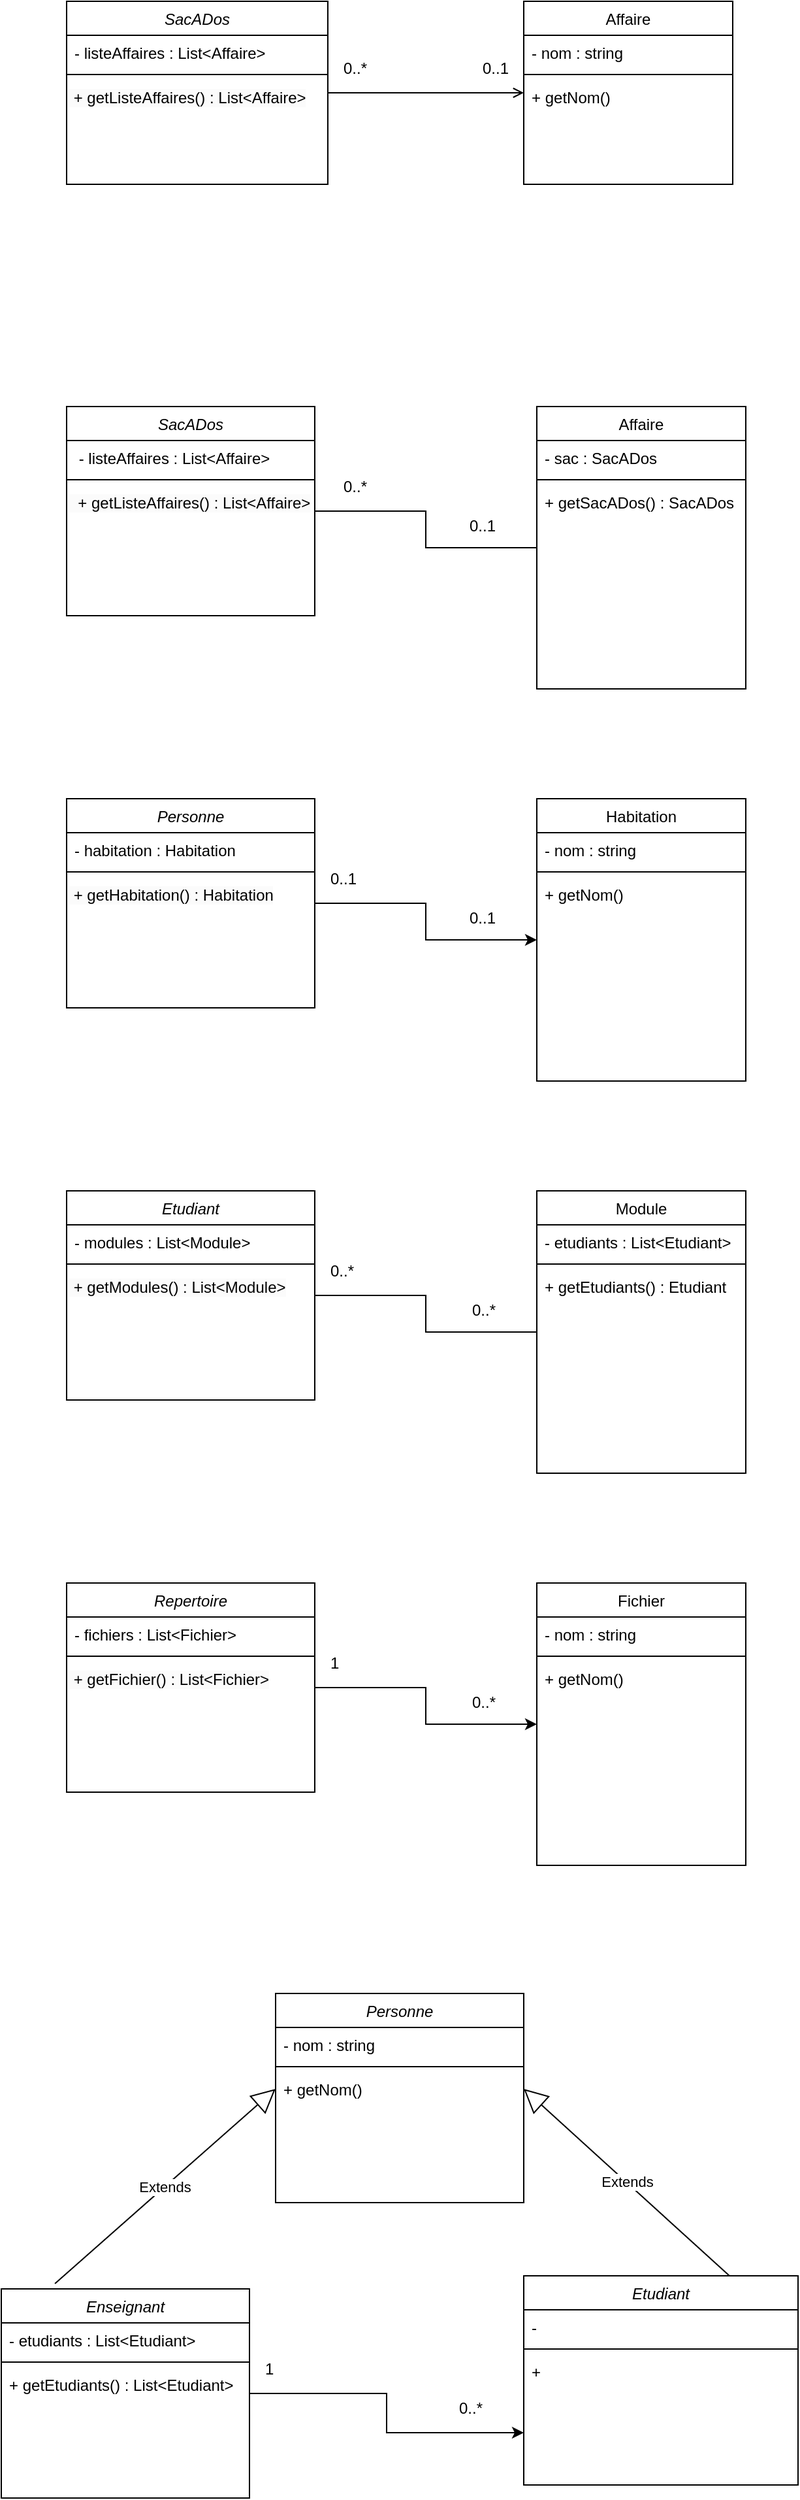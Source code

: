 <mxfile version="21.7.5" type="device">
  <diagram id="C5RBs43oDa-KdzZeNtuy" name="Page-1">
    <mxGraphModel dx="1416" dy="828" grid="1" gridSize="10" guides="1" tooltips="1" connect="1" arrows="1" fold="1" page="1" pageScale="1" pageWidth="827" pageHeight="1169" math="0" shadow="0">
      <root>
        <mxCell id="WIyWlLk6GJQsqaUBKTNV-0" />
        <mxCell id="WIyWlLk6GJQsqaUBKTNV-1" parent="WIyWlLk6GJQsqaUBKTNV-0" />
        <mxCell id="zkfFHV4jXpPFQw0GAbJ--0" value="SacADos" style="swimlane;fontStyle=2;align=center;verticalAlign=top;childLayout=stackLayout;horizontal=1;startSize=26;horizontalStack=0;resizeParent=1;resizeLast=0;collapsible=1;marginBottom=0;rounded=0;shadow=0;strokeWidth=1;" parent="WIyWlLk6GJQsqaUBKTNV-1" vertex="1">
          <mxGeometry x="130" y="70" width="200" height="140" as="geometry">
            <mxRectangle x="230" y="140" width="160" height="26" as="alternateBounds" />
          </mxGeometry>
        </mxCell>
        <mxCell id="zkfFHV4jXpPFQw0GAbJ--1" value="- listeAffaires : List&lt;Affaire&gt;" style="text;align=left;verticalAlign=top;spacingLeft=4;spacingRight=4;overflow=hidden;rotatable=0;points=[[0,0.5],[1,0.5]];portConstraint=eastwest;" parent="zkfFHV4jXpPFQw0GAbJ--0" vertex="1">
          <mxGeometry y="26" width="200" height="26" as="geometry" />
        </mxCell>
        <mxCell id="zkfFHV4jXpPFQw0GAbJ--4" value="" style="line;html=1;strokeWidth=1;align=left;verticalAlign=middle;spacingTop=-1;spacingLeft=3;spacingRight=3;rotatable=0;labelPosition=right;points=[];portConstraint=eastwest;" parent="zkfFHV4jXpPFQw0GAbJ--0" vertex="1">
          <mxGeometry y="52" width="200" height="8" as="geometry" />
        </mxCell>
        <mxCell id="_H2DYiUmgAmfMV2hq6uL-49" value="&lt;span style=&quot;color: rgb(0, 0, 0); font-family: Helvetica; font-size: 12px; font-style: normal; font-variant-ligatures: normal; font-variant-caps: normal; font-weight: 400; letter-spacing: normal; orphans: 2; text-align: left; text-indent: 0px; text-transform: none; widows: 2; word-spacing: 0px; -webkit-text-stroke-width: 0px; background-color: rgb(251, 251, 251); text-decoration-thickness: initial; text-decoration-style: initial; text-decoration-color: initial; float: none; display: inline !important;&quot;&gt;&amp;nbsp;+ getListeAffaires() : List&amp;lt;Affaire&amp;gt;&lt;/span&gt;" style="text;whiteSpace=wrap;html=1;" vertex="1" parent="zkfFHV4jXpPFQw0GAbJ--0">
          <mxGeometry y="60" width="200" height="40" as="geometry" />
        </mxCell>
        <mxCell id="zkfFHV4jXpPFQw0GAbJ--17" value="Affaire" style="swimlane;fontStyle=0;align=center;verticalAlign=top;childLayout=stackLayout;horizontal=1;startSize=26;horizontalStack=0;resizeParent=1;resizeLast=0;collapsible=1;marginBottom=0;rounded=0;shadow=0;strokeWidth=1;" parent="WIyWlLk6GJQsqaUBKTNV-1" vertex="1">
          <mxGeometry x="480" y="70" width="160" height="140" as="geometry">
            <mxRectangle x="550" y="140" width="160" height="26" as="alternateBounds" />
          </mxGeometry>
        </mxCell>
        <mxCell id="zkfFHV4jXpPFQw0GAbJ--21" value="- nom : string" style="text;align=left;verticalAlign=top;spacingLeft=4;spacingRight=4;overflow=hidden;rotatable=0;points=[[0,0.5],[1,0.5]];portConstraint=eastwest;rounded=0;shadow=0;html=0;" parent="zkfFHV4jXpPFQw0GAbJ--17" vertex="1">
          <mxGeometry y="26" width="160" height="26" as="geometry" />
        </mxCell>
        <mxCell id="zkfFHV4jXpPFQw0GAbJ--23" value="" style="line;html=1;strokeWidth=1;align=left;verticalAlign=middle;spacingTop=-1;spacingLeft=3;spacingRight=3;rotatable=0;labelPosition=right;points=[];portConstraint=eastwest;" parent="zkfFHV4jXpPFQw0GAbJ--17" vertex="1">
          <mxGeometry y="52" width="160" height="8" as="geometry" />
        </mxCell>
        <mxCell id="_H2DYiUmgAmfMV2hq6uL-48" value="+ getNom()" style="text;align=left;verticalAlign=top;spacingLeft=4;spacingRight=4;overflow=hidden;rotatable=0;points=[[0,0.5],[1,0.5]];portConstraint=eastwest;rounded=0;shadow=0;html=0;" vertex="1" parent="zkfFHV4jXpPFQw0GAbJ--17">
          <mxGeometry y="60" width="160" height="26" as="geometry" />
        </mxCell>
        <mxCell id="zkfFHV4jXpPFQw0GAbJ--26" value="" style="endArrow=open;shadow=0;strokeWidth=1;rounded=0;endFill=1;edgeStyle=elbowEdgeStyle;elbow=horizontal;" parent="WIyWlLk6GJQsqaUBKTNV-1" source="zkfFHV4jXpPFQw0GAbJ--0" target="zkfFHV4jXpPFQw0GAbJ--17" edge="1">
          <mxGeometry x="0.5" y="41" relative="1" as="geometry">
            <mxPoint x="380" y="192" as="sourcePoint" />
            <mxPoint x="540" y="192" as="targetPoint" />
            <mxPoint x="-40" y="32" as="offset" />
          </mxGeometry>
        </mxCell>
        <mxCell id="zkfFHV4jXpPFQw0GAbJ--27" value="0..*" style="resizable=0;align=left;verticalAlign=bottom;labelBackgroundColor=none;fontSize=12;" parent="zkfFHV4jXpPFQw0GAbJ--26" connectable="0" vertex="1">
          <mxGeometry x="-1" relative="1" as="geometry">
            <mxPoint x="10" y="-10" as="offset" />
          </mxGeometry>
        </mxCell>
        <mxCell id="zkfFHV4jXpPFQw0GAbJ--28" value="0..1" style="resizable=0;align=right;verticalAlign=bottom;labelBackgroundColor=none;fontSize=12;" parent="zkfFHV4jXpPFQw0GAbJ--26" connectable="0" vertex="1">
          <mxGeometry x="1" relative="1" as="geometry">
            <mxPoint x="-10" y="-10" as="offset" />
          </mxGeometry>
        </mxCell>
        <mxCell id="_H2DYiUmgAmfMV2hq6uL-11" value="SacADos" style="swimlane;fontStyle=2;align=center;verticalAlign=top;childLayout=stackLayout;horizontal=1;startSize=26;horizontalStack=0;resizeParent=1;resizeLast=0;collapsible=1;marginBottom=0;rounded=0;shadow=0;strokeWidth=1;" vertex="1" parent="WIyWlLk6GJQsqaUBKTNV-1">
          <mxGeometry x="130" y="380" width="190" height="160" as="geometry">
            <mxRectangle x="230" y="140" width="160" height="26" as="alternateBounds" />
          </mxGeometry>
        </mxCell>
        <mxCell id="_H2DYiUmgAmfMV2hq6uL-51" value=" - listeAffaires : List&lt;Affaire&gt;" style="text;align=left;verticalAlign=top;spacingLeft=4;spacingRight=4;overflow=hidden;rotatable=0;points=[[0,0.5],[1,0.5]];portConstraint=eastwest;" vertex="1" parent="_H2DYiUmgAmfMV2hq6uL-11">
          <mxGeometry y="26" width="190" height="26" as="geometry" />
        </mxCell>
        <mxCell id="_H2DYiUmgAmfMV2hq6uL-13" value="" style="line;html=1;strokeWidth=1;align=left;verticalAlign=middle;spacingTop=-1;spacingLeft=3;spacingRight=3;rotatable=0;labelPosition=right;points=[];portConstraint=eastwest;" vertex="1" parent="_H2DYiUmgAmfMV2hq6uL-11">
          <mxGeometry y="52" width="190" height="8" as="geometry" />
        </mxCell>
        <mxCell id="_H2DYiUmgAmfMV2hq6uL-52" value="&lt;span style=&quot;color: rgb(0, 0, 0); font-family: Helvetica; font-size: 12px; font-style: normal; font-variant-ligatures: normal; font-variant-caps: normal; font-weight: 400; letter-spacing: normal; orphans: 2; text-align: left; text-indent: 0px; text-transform: none; widows: 2; word-spacing: 0px; -webkit-text-stroke-width: 0px; background-color: rgb(251, 251, 251); text-decoration-thickness: initial; text-decoration-style: initial; text-decoration-color: initial; float: none; display: inline !important;&quot;&gt;&amp;nbsp; + getListeAffaires() : List&amp;lt;Affaire&amp;gt;&lt;/span&gt;" style="text;whiteSpace=wrap;html=1;" vertex="1" parent="_H2DYiUmgAmfMV2hq6uL-11">
          <mxGeometry y="60" width="190" height="40" as="geometry" />
        </mxCell>
        <mxCell id="_H2DYiUmgAmfMV2hq6uL-14" value="Affaire" style="swimlane;fontStyle=0;align=center;verticalAlign=top;childLayout=stackLayout;horizontal=1;startSize=26;horizontalStack=0;resizeParent=1;resizeLast=0;collapsible=1;marginBottom=0;rounded=0;shadow=0;strokeWidth=1;" vertex="1" parent="WIyWlLk6GJQsqaUBKTNV-1">
          <mxGeometry x="490" y="380" width="160" height="216" as="geometry">
            <mxRectangle x="550" y="140" width="160" height="26" as="alternateBounds" />
          </mxGeometry>
        </mxCell>
        <mxCell id="_H2DYiUmgAmfMV2hq6uL-50" value="- sac : SacADos" style="text;align=left;verticalAlign=top;spacingLeft=4;spacingRight=4;overflow=hidden;rotatable=0;points=[[0,0.5],[1,0.5]];portConstraint=eastwest;rounded=0;shadow=0;html=0;" vertex="1" parent="_H2DYiUmgAmfMV2hq6uL-14">
          <mxGeometry y="26" width="160" height="26" as="geometry" />
        </mxCell>
        <mxCell id="_H2DYiUmgAmfMV2hq6uL-16" value="" style="line;html=1;strokeWidth=1;align=left;verticalAlign=middle;spacingTop=-1;spacingLeft=3;spacingRight=3;rotatable=0;labelPosition=right;points=[];portConstraint=eastwest;" vertex="1" parent="_H2DYiUmgAmfMV2hq6uL-14">
          <mxGeometry y="52" width="160" height="8" as="geometry" />
        </mxCell>
        <mxCell id="_H2DYiUmgAmfMV2hq6uL-17" value="+ getSacADos() : SacADos" style="text;align=left;verticalAlign=top;spacingLeft=4;spacingRight=4;overflow=hidden;rotatable=0;points=[[0,0.5],[1,0.5]];portConstraint=eastwest;" vertex="1" parent="_H2DYiUmgAmfMV2hq6uL-14">
          <mxGeometry y="60" width="160" height="26" as="geometry" />
        </mxCell>
        <mxCell id="_H2DYiUmgAmfMV2hq6uL-18" value="" style="endArrow=none;shadow=0;strokeWidth=1;rounded=0;endFill=0;edgeStyle=elbowEdgeStyle;elbow=horizontal;startArrow=none;startFill=0;" edge="1" parent="WIyWlLk6GJQsqaUBKTNV-1" source="_H2DYiUmgAmfMV2hq6uL-11" target="_H2DYiUmgAmfMV2hq6uL-14">
          <mxGeometry x="0.5" y="41" relative="1" as="geometry">
            <mxPoint x="390" y="502" as="sourcePoint" />
            <mxPoint x="550" y="502" as="targetPoint" />
            <mxPoint x="-40" y="32" as="offset" />
          </mxGeometry>
        </mxCell>
        <mxCell id="_H2DYiUmgAmfMV2hq6uL-19" value="0..*" style="resizable=0;align=left;verticalAlign=bottom;labelBackgroundColor=none;fontSize=12;" connectable="0" vertex="1" parent="_H2DYiUmgAmfMV2hq6uL-18">
          <mxGeometry x="-1" relative="1" as="geometry">
            <mxPoint x="20" y="-10" as="offset" />
          </mxGeometry>
        </mxCell>
        <mxCell id="_H2DYiUmgAmfMV2hq6uL-20" value="0..1" style="resizable=0;align=right;verticalAlign=bottom;labelBackgroundColor=none;fontSize=12;" connectable="0" vertex="1" parent="_H2DYiUmgAmfMV2hq6uL-18">
          <mxGeometry x="1" relative="1" as="geometry">
            <mxPoint x="-30" y="-8" as="offset" />
          </mxGeometry>
        </mxCell>
        <mxCell id="_H2DYiUmgAmfMV2hq6uL-53" value="Personne" style="swimlane;fontStyle=2;align=center;verticalAlign=top;childLayout=stackLayout;horizontal=1;startSize=26;horizontalStack=0;resizeParent=1;resizeLast=0;collapsible=1;marginBottom=0;rounded=0;shadow=0;strokeWidth=1;" vertex="1" parent="WIyWlLk6GJQsqaUBKTNV-1">
          <mxGeometry x="130" y="680" width="190" height="160" as="geometry">
            <mxRectangle x="230" y="140" width="160" height="26" as="alternateBounds" />
          </mxGeometry>
        </mxCell>
        <mxCell id="_H2DYiUmgAmfMV2hq6uL-54" value="- habitation : Habitation" style="text;align=left;verticalAlign=top;spacingLeft=4;spacingRight=4;overflow=hidden;rotatable=0;points=[[0,0.5],[1,0.5]];portConstraint=eastwest;" vertex="1" parent="_H2DYiUmgAmfMV2hq6uL-53">
          <mxGeometry y="26" width="190" height="26" as="geometry" />
        </mxCell>
        <mxCell id="_H2DYiUmgAmfMV2hq6uL-55" value="" style="line;html=1;strokeWidth=1;align=left;verticalAlign=middle;spacingTop=-1;spacingLeft=3;spacingRight=3;rotatable=0;labelPosition=right;points=[];portConstraint=eastwest;" vertex="1" parent="_H2DYiUmgAmfMV2hq6uL-53">
          <mxGeometry y="52" width="190" height="8" as="geometry" />
        </mxCell>
        <mxCell id="_H2DYiUmgAmfMV2hq6uL-56" value="&lt;span style=&quot;color: rgb(0, 0, 0); font-family: Helvetica; font-size: 12px; font-style: normal; font-variant-ligatures: normal; font-variant-caps: normal; font-weight: 400; letter-spacing: normal; orphans: 2; text-align: left; text-indent: 0px; text-transform: none; widows: 2; word-spacing: 0px; -webkit-text-stroke-width: 0px; background-color: rgb(251, 251, 251); text-decoration-thickness: initial; text-decoration-style: initial; text-decoration-color: initial; float: none; display: inline !important;&quot;&gt;&amp;nbsp;+ getHabitation() : Habitation&lt;br&gt;&lt;/span&gt;" style="text;whiteSpace=wrap;html=1;" vertex="1" parent="_H2DYiUmgAmfMV2hq6uL-53">
          <mxGeometry y="60" width="190" height="40" as="geometry" />
        </mxCell>
        <mxCell id="_H2DYiUmgAmfMV2hq6uL-57" value="Habitation" style="swimlane;fontStyle=0;align=center;verticalAlign=top;childLayout=stackLayout;horizontal=1;startSize=26;horizontalStack=0;resizeParent=1;resizeLast=0;collapsible=1;marginBottom=0;rounded=0;shadow=0;strokeWidth=1;" vertex="1" parent="WIyWlLk6GJQsqaUBKTNV-1">
          <mxGeometry x="490" y="680" width="160" height="216" as="geometry">
            <mxRectangle x="550" y="140" width="160" height="26" as="alternateBounds" />
          </mxGeometry>
        </mxCell>
        <mxCell id="_H2DYiUmgAmfMV2hq6uL-58" value="- nom : string" style="text;align=left;verticalAlign=top;spacingLeft=4;spacingRight=4;overflow=hidden;rotatable=0;points=[[0,0.5],[1,0.5]];portConstraint=eastwest;rounded=0;shadow=0;html=0;" vertex="1" parent="_H2DYiUmgAmfMV2hq6uL-57">
          <mxGeometry y="26" width="160" height="26" as="geometry" />
        </mxCell>
        <mxCell id="_H2DYiUmgAmfMV2hq6uL-60" value="" style="line;html=1;strokeWidth=1;align=left;verticalAlign=middle;spacingTop=-1;spacingLeft=3;spacingRight=3;rotatable=0;labelPosition=right;points=[];portConstraint=eastwest;" vertex="1" parent="_H2DYiUmgAmfMV2hq6uL-57">
          <mxGeometry y="52" width="160" height="8" as="geometry" />
        </mxCell>
        <mxCell id="_H2DYiUmgAmfMV2hq6uL-67" value="+ getNom()" style="text;align=left;verticalAlign=top;spacingLeft=4;spacingRight=4;overflow=hidden;rotatable=0;points=[[0,0.5],[1,0.5]];portConstraint=eastwest;rounded=0;shadow=0;html=0;" vertex="1" parent="_H2DYiUmgAmfMV2hq6uL-57">
          <mxGeometry y="60" width="160" height="26" as="geometry" />
        </mxCell>
        <mxCell id="_H2DYiUmgAmfMV2hq6uL-62" value="" style="endArrow=classic;shadow=0;strokeWidth=1;rounded=0;endFill=1;edgeStyle=elbowEdgeStyle;elbow=horizontal;startArrow=none;startFill=0;" edge="1" parent="WIyWlLk6GJQsqaUBKTNV-1" source="_H2DYiUmgAmfMV2hq6uL-53" target="_H2DYiUmgAmfMV2hq6uL-57">
          <mxGeometry x="0.5" y="41" relative="1" as="geometry">
            <mxPoint x="390" y="802" as="sourcePoint" />
            <mxPoint x="550" y="802" as="targetPoint" />
            <mxPoint x="-40" y="32" as="offset" />
          </mxGeometry>
        </mxCell>
        <mxCell id="_H2DYiUmgAmfMV2hq6uL-63" value="0..1" style="resizable=0;align=left;verticalAlign=bottom;labelBackgroundColor=none;fontSize=12;" connectable="0" vertex="1" parent="_H2DYiUmgAmfMV2hq6uL-62">
          <mxGeometry x="-1" relative="1" as="geometry">
            <mxPoint x="10" y="-10" as="offset" />
          </mxGeometry>
        </mxCell>
        <mxCell id="_H2DYiUmgAmfMV2hq6uL-64" value="0..1" style="resizable=0;align=right;verticalAlign=bottom;labelBackgroundColor=none;fontSize=12;" connectable="0" vertex="1" parent="_H2DYiUmgAmfMV2hq6uL-62">
          <mxGeometry x="1" relative="1" as="geometry">
            <mxPoint x="-30" y="-8" as="offset" />
          </mxGeometry>
        </mxCell>
        <mxCell id="_H2DYiUmgAmfMV2hq6uL-68" value="Etudiant" style="swimlane;fontStyle=2;align=center;verticalAlign=top;childLayout=stackLayout;horizontal=1;startSize=26;horizontalStack=0;resizeParent=1;resizeLast=0;collapsible=1;marginBottom=0;rounded=0;shadow=0;strokeWidth=1;" vertex="1" parent="WIyWlLk6GJQsqaUBKTNV-1">
          <mxGeometry x="130" y="980" width="190" height="160" as="geometry">
            <mxRectangle x="230" y="140" width="160" height="26" as="alternateBounds" />
          </mxGeometry>
        </mxCell>
        <mxCell id="_H2DYiUmgAmfMV2hq6uL-69" value="- modules : List&lt;Module&gt;" style="text;align=left;verticalAlign=top;spacingLeft=4;spacingRight=4;overflow=hidden;rotatable=0;points=[[0,0.5],[1,0.5]];portConstraint=eastwest;" vertex="1" parent="_H2DYiUmgAmfMV2hq6uL-68">
          <mxGeometry y="26" width="190" height="26" as="geometry" />
        </mxCell>
        <mxCell id="_H2DYiUmgAmfMV2hq6uL-70" value="" style="line;html=1;strokeWidth=1;align=left;verticalAlign=middle;spacingTop=-1;spacingLeft=3;spacingRight=3;rotatable=0;labelPosition=right;points=[];portConstraint=eastwest;" vertex="1" parent="_H2DYiUmgAmfMV2hq6uL-68">
          <mxGeometry y="52" width="190" height="8" as="geometry" />
        </mxCell>
        <mxCell id="_H2DYiUmgAmfMV2hq6uL-71" value="&lt;span style=&quot;color: rgb(0, 0, 0); font-family: Helvetica; font-size: 12px; font-style: normal; font-variant-ligatures: normal; font-variant-caps: normal; font-weight: 400; letter-spacing: normal; orphans: 2; text-align: left; text-indent: 0px; text-transform: none; widows: 2; word-spacing: 0px; -webkit-text-stroke-width: 0px; background-color: rgb(251, 251, 251); text-decoration-thickness: initial; text-decoration-style: initial; text-decoration-color: initial; float: none; display: inline !important;&quot;&gt;&amp;nbsp;+ getModules() : List&amp;lt;Module&amp;gt;&lt;br&gt;&lt;/span&gt;" style="text;whiteSpace=wrap;html=1;" vertex="1" parent="_H2DYiUmgAmfMV2hq6uL-68">
          <mxGeometry y="60" width="190" height="40" as="geometry" />
        </mxCell>
        <mxCell id="_H2DYiUmgAmfMV2hq6uL-72" value="Module" style="swimlane;fontStyle=0;align=center;verticalAlign=top;childLayout=stackLayout;horizontal=1;startSize=26;horizontalStack=0;resizeParent=1;resizeLast=0;collapsible=1;marginBottom=0;rounded=0;shadow=0;strokeWidth=1;" vertex="1" parent="WIyWlLk6GJQsqaUBKTNV-1">
          <mxGeometry x="490" y="980" width="160" height="216" as="geometry">
            <mxRectangle x="550" y="140" width="160" height="26" as="alternateBounds" />
          </mxGeometry>
        </mxCell>
        <mxCell id="_H2DYiUmgAmfMV2hq6uL-83" value="- etudiants : List&lt;Etudiant&gt;" style="text;align=left;verticalAlign=top;spacingLeft=4;spacingRight=4;overflow=hidden;rotatable=0;points=[[0,0.5],[1,0.5]];portConstraint=eastwest;" vertex="1" parent="_H2DYiUmgAmfMV2hq6uL-72">
          <mxGeometry y="26" width="160" height="26" as="geometry" />
        </mxCell>
        <mxCell id="_H2DYiUmgAmfMV2hq6uL-74" value="" style="line;html=1;strokeWidth=1;align=left;verticalAlign=middle;spacingTop=-1;spacingLeft=3;spacingRight=3;rotatable=0;labelPosition=right;points=[];portConstraint=eastwest;" vertex="1" parent="_H2DYiUmgAmfMV2hq6uL-72">
          <mxGeometry y="52" width="160" height="8" as="geometry" />
        </mxCell>
        <mxCell id="_H2DYiUmgAmfMV2hq6uL-76" value="+ getEtudiants() : Etudiant" style="text;align=left;verticalAlign=top;spacingLeft=4;spacingRight=4;overflow=hidden;rotatable=0;points=[[0,0.5],[1,0.5]];portConstraint=eastwest;" vertex="1" parent="_H2DYiUmgAmfMV2hq6uL-72">
          <mxGeometry y="60" width="160" height="26" as="geometry" />
        </mxCell>
        <mxCell id="_H2DYiUmgAmfMV2hq6uL-77" value="" style="endArrow=none;shadow=0;strokeWidth=1;rounded=0;endFill=0;edgeStyle=elbowEdgeStyle;elbow=horizontal;startArrow=none;startFill=0;" edge="1" parent="WIyWlLk6GJQsqaUBKTNV-1" source="_H2DYiUmgAmfMV2hq6uL-68" target="_H2DYiUmgAmfMV2hq6uL-72">
          <mxGeometry x="0.5" y="41" relative="1" as="geometry">
            <mxPoint x="390" y="1102" as="sourcePoint" />
            <mxPoint x="550" y="1102" as="targetPoint" />
            <mxPoint x="-40" y="32" as="offset" />
          </mxGeometry>
        </mxCell>
        <mxCell id="_H2DYiUmgAmfMV2hq6uL-78" value="0..*" style="resizable=0;align=left;verticalAlign=bottom;labelBackgroundColor=none;fontSize=12;" connectable="0" vertex="1" parent="_H2DYiUmgAmfMV2hq6uL-77">
          <mxGeometry x="-1" relative="1" as="geometry">
            <mxPoint x="10" y="-10" as="offset" />
          </mxGeometry>
        </mxCell>
        <mxCell id="_H2DYiUmgAmfMV2hq6uL-79" value="0..*" style="resizable=0;align=right;verticalAlign=bottom;labelBackgroundColor=none;fontSize=12;" connectable="0" vertex="1" parent="_H2DYiUmgAmfMV2hq6uL-77">
          <mxGeometry x="1" relative="1" as="geometry">
            <mxPoint x="-30" y="-8" as="offset" />
          </mxGeometry>
        </mxCell>
        <mxCell id="_H2DYiUmgAmfMV2hq6uL-84" value="Repertoire" style="swimlane;fontStyle=2;align=center;verticalAlign=top;childLayout=stackLayout;horizontal=1;startSize=26;horizontalStack=0;resizeParent=1;resizeLast=0;collapsible=1;marginBottom=0;rounded=0;shadow=0;strokeWidth=1;" vertex="1" parent="WIyWlLk6GJQsqaUBKTNV-1">
          <mxGeometry x="130" y="1280" width="190" height="160" as="geometry">
            <mxRectangle x="230" y="140" width="160" height="26" as="alternateBounds" />
          </mxGeometry>
        </mxCell>
        <mxCell id="_H2DYiUmgAmfMV2hq6uL-86" value="- fichiers : List&lt;Fichier&gt;" style="text;align=left;verticalAlign=top;spacingLeft=4;spacingRight=4;overflow=hidden;rotatable=0;points=[[0,0.5],[1,0.5]];portConstraint=eastwest;" vertex="1" parent="_H2DYiUmgAmfMV2hq6uL-84">
          <mxGeometry y="26" width="190" height="26" as="geometry" />
        </mxCell>
        <mxCell id="_H2DYiUmgAmfMV2hq6uL-87" value="" style="line;html=1;strokeWidth=1;align=left;verticalAlign=middle;spacingTop=-1;spacingLeft=3;spacingRight=3;rotatable=0;labelPosition=right;points=[];portConstraint=eastwest;" vertex="1" parent="_H2DYiUmgAmfMV2hq6uL-84">
          <mxGeometry y="52" width="190" height="8" as="geometry" />
        </mxCell>
        <mxCell id="_H2DYiUmgAmfMV2hq6uL-89" value="&lt;span style=&quot;color: rgb(0, 0, 0); font-family: Helvetica; font-size: 12px; font-style: normal; font-variant-ligatures: normal; font-variant-caps: normal; font-weight: 400; letter-spacing: normal; orphans: 2; text-align: left; text-indent: 0px; text-transform: none; widows: 2; word-spacing: 0px; -webkit-text-stroke-width: 0px; background-color: rgb(251, 251, 251); text-decoration-thickness: initial; text-decoration-style: initial; text-decoration-color: initial; float: none; display: inline !important;&quot;&gt;&amp;nbsp;+ getFichier() : List&amp;lt;Fichier&amp;gt;&lt;br&gt;&lt;/span&gt;" style="text;whiteSpace=wrap;html=1;" vertex="1" parent="_H2DYiUmgAmfMV2hq6uL-84">
          <mxGeometry y="60" width="190" height="40" as="geometry" />
        </mxCell>
        <mxCell id="_H2DYiUmgAmfMV2hq6uL-90" value="Fichier" style="swimlane;fontStyle=0;align=center;verticalAlign=top;childLayout=stackLayout;horizontal=1;startSize=26;horizontalStack=0;resizeParent=1;resizeLast=0;collapsible=1;marginBottom=0;rounded=0;shadow=0;strokeWidth=1;" vertex="1" parent="WIyWlLk6GJQsqaUBKTNV-1">
          <mxGeometry x="490" y="1280" width="160" height="216" as="geometry">
            <mxRectangle x="550" y="140" width="160" height="26" as="alternateBounds" />
          </mxGeometry>
        </mxCell>
        <mxCell id="_H2DYiUmgAmfMV2hq6uL-91" value="- nom : string" style="text;align=left;verticalAlign=top;spacingLeft=4;spacingRight=4;overflow=hidden;rotatable=0;points=[[0,0.5],[1,0.5]];portConstraint=eastwest;rounded=0;shadow=0;html=0;" vertex="1" parent="_H2DYiUmgAmfMV2hq6uL-90">
          <mxGeometry y="26" width="160" height="26" as="geometry" />
        </mxCell>
        <mxCell id="_H2DYiUmgAmfMV2hq6uL-93" value="" style="line;html=1;strokeWidth=1;align=left;verticalAlign=middle;spacingTop=-1;spacingLeft=3;spacingRight=3;rotatable=0;labelPosition=right;points=[];portConstraint=eastwest;" vertex="1" parent="_H2DYiUmgAmfMV2hq6uL-90">
          <mxGeometry y="52" width="160" height="8" as="geometry" />
        </mxCell>
        <mxCell id="_H2DYiUmgAmfMV2hq6uL-94" value="+ getNom()" style="text;align=left;verticalAlign=top;spacingLeft=4;spacingRight=4;overflow=hidden;rotatable=0;points=[[0,0.5],[1,0.5]];portConstraint=eastwest;rounded=0;shadow=0;html=0;" vertex="1" parent="_H2DYiUmgAmfMV2hq6uL-90">
          <mxGeometry y="60" width="160" height="26" as="geometry" />
        </mxCell>
        <mxCell id="_H2DYiUmgAmfMV2hq6uL-96" value="" style="endArrow=classic;shadow=0;strokeWidth=1;rounded=0;endFill=1;edgeStyle=elbowEdgeStyle;elbow=horizontal;startArrow=none;startFill=0;" edge="1" parent="WIyWlLk6GJQsqaUBKTNV-1" source="_H2DYiUmgAmfMV2hq6uL-84" target="_H2DYiUmgAmfMV2hq6uL-90">
          <mxGeometry x="0.5" y="41" relative="1" as="geometry">
            <mxPoint x="390" y="1402" as="sourcePoint" />
            <mxPoint x="550" y="1402" as="targetPoint" />
            <mxPoint x="-40" y="32" as="offset" />
          </mxGeometry>
        </mxCell>
        <mxCell id="_H2DYiUmgAmfMV2hq6uL-97" value="1" style="resizable=0;align=left;verticalAlign=bottom;labelBackgroundColor=none;fontSize=12;" connectable="0" vertex="1" parent="_H2DYiUmgAmfMV2hq6uL-96">
          <mxGeometry x="-1" relative="1" as="geometry">
            <mxPoint x="10" y="-10" as="offset" />
          </mxGeometry>
        </mxCell>
        <mxCell id="_H2DYiUmgAmfMV2hq6uL-98" value="0..*" style="resizable=0;align=right;verticalAlign=bottom;labelBackgroundColor=none;fontSize=12;" connectable="0" vertex="1" parent="_H2DYiUmgAmfMV2hq6uL-96">
          <mxGeometry x="1" relative="1" as="geometry">
            <mxPoint x="-30" y="-8" as="offset" />
          </mxGeometry>
        </mxCell>
        <mxCell id="_H2DYiUmgAmfMV2hq6uL-120" value="Personne" style="swimlane;fontStyle=2;align=center;verticalAlign=top;childLayout=stackLayout;horizontal=1;startSize=26;horizontalStack=0;resizeParent=1;resizeLast=0;collapsible=1;marginBottom=0;rounded=0;shadow=0;strokeWidth=1;" vertex="1" parent="WIyWlLk6GJQsqaUBKTNV-1">
          <mxGeometry x="290" y="1594" width="190" height="160" as="geometry">
            <mxRectangle x="230" y="140" width="160" height="26" as="alternateBounds" />
          </mxGeometry>
        </mxCell>
        <mxCell id="_H2DYiUmgAmfMV2hq6uL-121" value="- nom : string" style="text;align=left;verticalAlign=top;spacingLeft=4;spacingRight=4;overflow=hidden;rotatable=0;points=[[0,0.5],[1,0.5]];portConstraint=eastwest;rounded=0;shadow=0;html=0;" vertex="1" parent="_H2DYiUmgAmfMV2hq6uL-120">
          <mxGeometry y="26" width="190" height="26" as="geometry" />
        </mxCell>
        <mxCell id="_H2DYiUmgAmfMV2hq6uL-123" value="" style="line;html=1;strokeWidth=1;align=left;verticalAlign=middle;spacingTop=-1;spacingLeft=3;spacingRight=3;rotatable=0;labelPosition=right;points=[];portConstraint=eastwest;" vertex="1" parent="_H2DYiUmgAmfMV2hq6uL-120">
          <mxGeometry y="52" width="190" height="8" as="geometry" />
        </mxCell>
        <mxCell id="_H2DYiUmgAmfMV2hq6uL-124" value="+ getNom()" style="text;align=left;verticalAlign=top;spacingLeft=4;spacingRight=4;overflow=hidden;rotatable=0;points=[[0,0.5],[1,0.5]];portConstraint=eastwest;rounded=0;shadow=0;html=0;" vertex="1" parent="_H2DYiUmgAmfMV2hq6uL-120">
          <mxGeometry y="60" width="190" height="26" as="geometry" />
        </mxCell>
        <mxCell id="_H2DYiUmgAmfMV2hq6uL-164" style="edgeStyle=orthogonalEdgeStyle;rounded=0;orthogonalLoop=1;jettySize=auto;html=1;entryX=0;entryY=0.75;entryDx=0;entryDy=0;" edge="1" parent="WIyWlLk6GJQsqaUBKTNV-1" source="_H2DYiUmgAmfMV2hq6uL-134" target="_H2DYiUmgAmfMV2hq6uL-138">
          <mxGeometry relative="1" as="geometry" />
        </mxCell>
        <mxCell id="_H2DYiUmgAmfMV2hq6uL-134" value="Enseignant" style="swimlane;fontStyle=2;align=center;verticalAlign=top;childLayout=stackLayout;horizontal=1;startSize=26;horizontalStack=0;resizeParent=1;resizeLast=0;collapsible=1;marginBottom=0;rounded=0;shadow=0;strokeWidth=1;" vertex="1" parent="WIyWlLk6GJQsqaUBKTNV-1">
          <mxGeometry x="80" y="1820" width="190" height="160" as="geometry">
            <mxRectangle x="230" y="140" width="160" height="26" as="alternateBounds" />
          </mxGeometry>
        </mxCell>
        <mxCell id="_H2DYiUmgAmfMV2hq6uL-135" value="- etudiants : List&lt;Etudiant&gt;" style="text;align=left;verticalAlign=top;spacingLeft=4;spacingRight=4;overflow=hidden;rotatable=0;points=[[0,0.5],[1,0.5]];portConstraint=eastwest;rounded=0;shadow=0;html=0;" vertex="1" parent="_H2DYiUmgAmfMV2hq6uL-134">
          <mxGeometry y="26" width="190" height="26" as="geometry" />
        </mxCell>
        <mxCell id="_H2DYiUmgAmfMV2hq6uL-136" value="" style="line;html=1;strokeWidth=1;align=left;verticalAlign=middle;spacingTop=-1;spacingLeft=3;spacingRight=3;rotatable=0;labelPosition=right;points=[];portConstraint=eastwest;" vertex="1" parent="_H2DYiUmgAmfMV2hq6uL-134">
          <mxGeometry y="52" width="190" height="8" as="geometry" />
        </mxCell>
        <mxCell id="_H2DYiUmgAmfMV2hq6uL-137" value="+ getEtudiants() : List&lt;Etudiant&gt;" style="text;align=left;verticalAlign=top;spacingLeft=4;spacingRight=4;overflow=hidden;rotatable=0;points=[[0,0.5],[1,0.5]];portConstraint=eastwest;rounded=0;shadow=0;html=0;" vertex="1" parent="_H2DYiUmgAmfMV2hq6uL-134">
          <mxGeometry y="60" width="190" height="26" as="geometry" />
        </mxCell>
        <mxCell id="_H2DYiUmgAmfMV2hq6uL-138" value="Etudiant" style="swimlane;fontStyle=2;align=center;verticalAlign=top;childLayout=stackLayout;horizontal=1;startSize=26;horizontalStack=0;resizeParent=1;resizeLast=0;collapsible=1;marginBottom=0;rounded=0;shadow=0;strokeWidth=1;" vertex="1" parent="WIyWlLk6GJQsqaUBKTNV-1">
          <mxGeometry x="480" y="1810" width="210" height="160" as="geometry">
            <mxRectangle x="230" y="140" width="160" height="26" as="alternateBounds" />
          </mxGeometry>
        </mxCell>
        <mxCell id="_H2DYiUmgAmfMV2hq6uL-139" value="- " style="text;align=left;verticalAlign=top;spacingLeft=4;spacingRight=4;overflow=hidden;rotatable=0;points=[[0,0.5],[1,0.5]];portConstraint=eastwest;rounded=0;shadow=0;html=0;" vertex="1" parent="_H2DYiUmgAmfMV2hq6uL-138">
          <mxGeometry y="26" width="210" height="26" as="geometry" />
        </mxCell>
        <mxCell id="_H2DYiUmgAmfMV2hq6uL-140" value="" style="line;html=1;strokeWidth=1;align=left;verticalAlign=middle;spacingTop=-1;spacingLeft=3;spacingRight=3;rotatable=0;labelPosition=right;points=[];portConstraint=eastwest;" vertex="1" parent="_H2DYiUmgAmfMV2hq6uL-138">
          <mxGeometry y="52" width="210" height="8" as="geometry" />
        </mxCell>
        <mxCell id="_H2DYiUmgAmfMV2hq6uL-141" value="+ " style="text;align=left;verticalAlign=top;spacingLeft=4;spacingRight=4;overflow=hidden;rotatable=0;points=[[0,0.5],[1,0.5]];portConstraint=eastwest;rounded=0;shadow=0;html=0;" vertex="1" parent="_H2DYiUmgAmfMV2hq6uL-138">
          <mxGeometry y="60" width="210" height="26" as="geometry" />
        </mxCell>
        <mxCell id="_H2DYiUmgAmfMV2hq6uL-144" value="Extends" style="endArrow=block;endSize=16;endFill=0;html=1;rounded=0;exitX=0.75;exitY=0;exitDx=0;exitDy=0;entryX=1;entryY=0.5;entryDx=0;entryDy=0;" edge="1" parent="WIyWlLk6GJQsqaUBKTNV-1" source="_H2DYiUmgAmfMV2hq6uL-138" target="_H2DYiUmgAmfMV2hq6uL-124">
          <mxGeometry width="160" relative="1" as="geometry">
            <mxPoint x="340" y="1840" as="sourcePoint" />
            <mxPoint x="500" y="1840" as="targetPoint" />
          </mxGeometry>
        </mxCell>
        <mxCell id="_H2DYiUmgAmfMV2hq6uL-145" value="Extends" style="endArrow=block;endSize=16;endFill=0;html=1;rounded=0;exitX=0.216;exitY=-0.025;exitDx=0;exitDy=0;entryX=0;entryY=0.5;entryDx=0;entryDy=0;exitPerimeter=0;" edge="1" parent="WIyWlLk6GJQsqaUBKTNV-1" source="_H2DYiUmgAmfMV2hq6uL-134" target="_H2DYiUmgAmfMV2hq6uL-124">
          <mxGeometry width="160" relative="1" as="geometry">
            <mxPoint x="248" y="1754" as="sourcePoint" />
            <mxPoint x="140" y="1591" as="targetPoint" />
          </mxGeometry>
        </mxCell>
        <mxCell id="_H2DYiUmgAmfMV2hq6uL-166" value="1" style="resizable=0;align=left;verticalAlign=bottom;labelBackgroundColor=none;fontSize=12;" connectable="0" vertex="1" parent="WIyWlLk6GJQsqaUBKTNV-1">
          <mxGeometry x="280" y="1890" as="geometry" />
        </mxCell>
        <mxCell id="_H2DYiUmgAmfMV2hq6uL-167" value="0..*" style="resizable=0;align=right;verticalAlign=bottom;labelBackgroundColor=none;fontSize=12;" connectable="0" vertex="1" parent="WIyWlLk6GJQsqaUBKTNV-1">
          <mxGeometry x="450" y="1920" as="geometry" />
        </mxCell>
      </root>
    </mxGraphModel>
  </diagram>
</mxfile>
